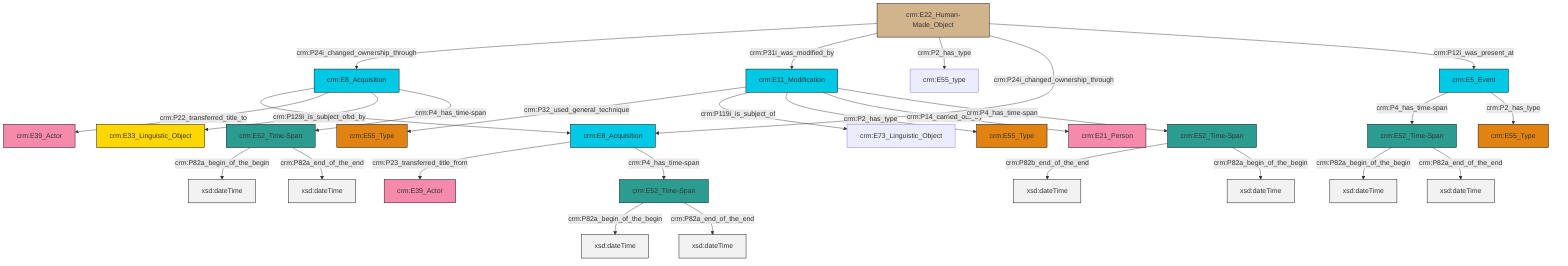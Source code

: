 graph TD
classDef Literal fill:#f2f2f2,stroke:#000000;
classDef CRM_Entity fill:#FFFFFF,stroke:#000000;
classDef Temporal_Entity fill:#00C9E6, stroke:#000000;
classDef Type fill:#E18312, stroke:#000000;
classDef Time-Span fill:#2C9C91, stroke:#000000;
classDef Appellation fill:#FFEB7F, stroke:#000000;
classDef Place fill:#008836, stroke:#000000;
classDef Persistent_Item fill:#B266B2, stroke:#000000;
classDef Conceptual_Object fill:#FFD700, stroke:#000000;
classDef Physical_Thing fill:#D2B48C, stroke:#000000;
classDef Actor fill:#f58aad, stroke:#000000;
classDef PC_Classes fill:#4ce600, stroke:#000000;
classDef Multi fill:#cccccc,stroke:#000000;

2["crm:E11_Modification"]:::Temporal_Entity -->|crm:P32_used_general_technique| 3["crm:E55_Type"]:::Type
6["crm:E8_Acquisition"]:::Temporal_Entity -->|crm:P115i_is_finished_by| 7["crm:E8_Acquisition"]:::Temporal_Entity
10["crm:E52_Time-Span"]:::Time-Span -->|crm:P82a_begin_of_the_begin| 11[xsd:dateTime]:::Literal
6["crm:E8_Acquisition"]:::Temporal_Entity -->|crm:P22_transferred_title_to| 12["crm:E39_Actor"]:::Actor
18["crm:E22_Human-Made_Object"]:::Physical_Thing -->|crm:P24i_changed_ownership_through| 6["crm:E8_Acquisition"]:::Temporal_Entity
21["crm:E52_Time-Span"]:::Time-Span -->|crm:P82b_end_of_the_end| 22[xsd:dateTime]:::Literal
2["crm:E11_Modification"]:::Temporal_Entity -->|crm:P119i_is_subject_of| 14["crm:E73_Linguistic_Object"]:::Default
8["crm:E52_Time-Span"]:::Time-Span -->|crm:P82a_begin_of_the_begin| 23[xsd:dateTime]:::Literal
10["crm:E52_Time-Span"]:::Time-Span -->|crm:P82a_end_of_the_end| 25[xsd:dateTime]:::Literal
7["crm:E8_Acquisition"]:::Temporal_Entity -->|crm:P23_transferred_title_from| 0["crm:E39_Actor"]:::Actor
2["crm:E11_Modification"]:::Temporal_Entity -->|crm:P2_has_type| 26["crm:E55_Type"]:::Type
6["crm:E8_Acquisition"]:::Temporal_Entity -->|crm:P129i_is_subject_of| 4["crm:E33_Linguistic_Object"]:::Conceptual_Object
27["crm:E5_Event"]:::Temporal_Entity -->|crm:P4_has_time-span| 8["crm:E52_Time-Span"]:::Time-Span
2["crm:E11_Modification"]:::Temporal_Entity -->|crm:P14_carried_out_by| 28["crm:E21_Person"]:::Actor
7["crm:E8_Acquisition"]:::Temporal_Entity -->|crm:P4_has_time-span| 10["crm:E52_Time-Span"]:::Time-Span
18["crm:E22_Human-Made_Object"]:::Physical_Thing -->|crm:P31i_was_modified_by| 2["crm:E11_Modification"]:::Temporal_Entity
8["crm:E52_Time-Span"]:::Time-Span -->|crm:P82a_end_of_the_end| 31[xsd:dateTime]:::Literal
18["crm:E22_Human-Made_Object"]:::Physical_Thing -->|crm:P2_has_type| 29["crm:E55_type"]:::Default
18["crm:E22_Human-Made_Object"]:::Physical_Thing -->|crm:P24i_changed_ownership_through| 7["crm:E8_Acquisition"]:::Temporal_Entity
21["crm:E52_Time-Span"]:::Time-Span -->|crm:P82a_begin_of_the_begin| 32[xsd:dateTime]:::Literal
33["crm:E52_Time-Span"]:::Time-Span -->|crm:P82a_begin_of_the_begin| 34[xsd:dateTime]:::Literal
6["crm:E8_Acquisition"]:::Temporal_Entity -->|crm:P4_has_time-span| 33["crm:E52_Time-Span"]:::Time-Span
18["crm:E22_Human-Made_Object"]:::Physical_Thing -->|crm:P12i_was_present_at| 27["crm:E5_Event"]:::Temporal_Entity
2["crm:E11_Modification"]:::Temporal_Entity -->|crm:P4_has_time-span| 21["crm:E52_Time-Span"]:::Time-Span
33["crm:E52_Time-Span"]:::Time-Span -->|crm:P82a_end_of_the_end| 42[xsd:dateTime]:::Literal
27["crm:E5_Event"]:::Temporal_Entity -->|crm:P2_has_type| 38["crm:E55_Type"]:::Type